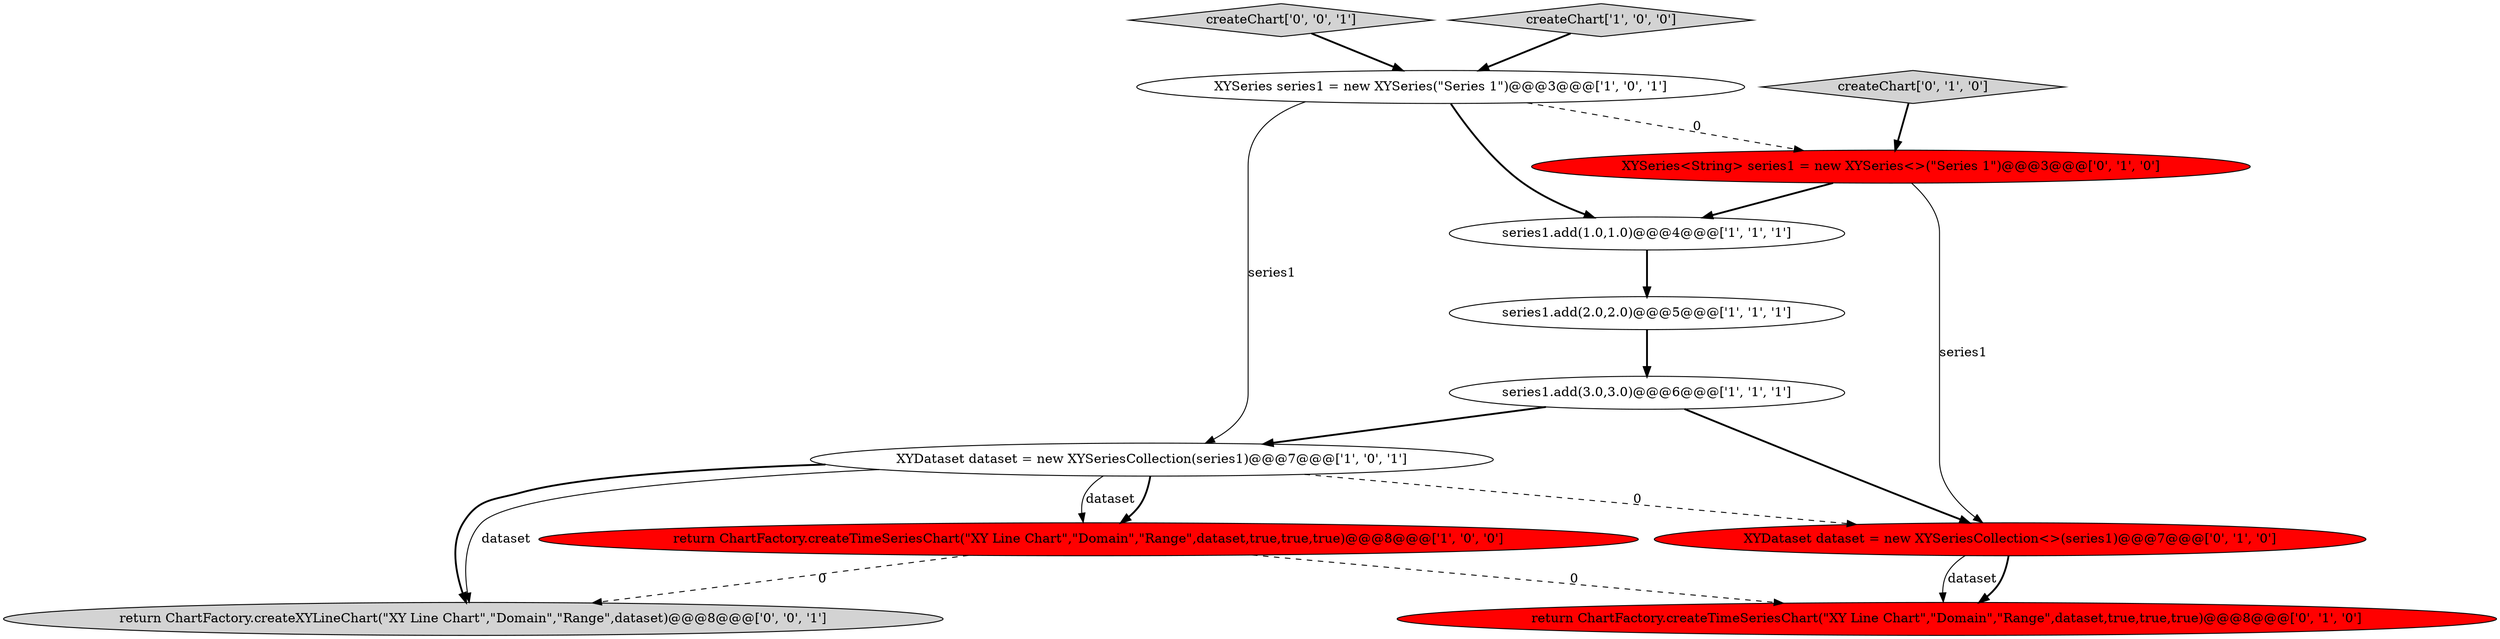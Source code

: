 digraph {
3 [style = filled, label = "return ChartFactory.createTimeSeriesChart(\"XY Line Chart\",\"Domain\",\"Range\",dataset,true,true,true)@@@8@@@['1', '0', '0']", fillcolor = red, shape = ellipse image = "AAA1AAABBB1BBB"];
12 [style = filled, label = "createChart['0', '0', '1']", fillcolor = lightgray, shape = diamond image = "AAA0AAABBB3BBB"];
9 [style = filled, label = "XYSeries<String> series1 = new XYSeries<>(\"Series 1\")@@@3@@@['0', '1', '0']", fillcolor = red, shape = ellipse image = "AAA1AAABBB2BBB"];
11 [style = filled, label = "return ChartFactory.createXYLineChart(\"XY Line Chart\",\"Domain\",\"Range\",dataset)@@@8@@@['0', '0', '1']", fillcolor = lightgray, shape = ellipse image = "AAA0AAABBB3BBB"];
10 [style = filled, label = "createChart['0', '1', '0']", fillcolor = lightgray, shape = diamond image = "AAA0AAABBB2BBB"];
1 [style = filled, label = "createChart['1', '0', '0']", fillcolor = lightgray, shape = diamond image = "AAA0AAABBB1BBB"];
0 [style = filled, label = "series1.add(1.0,1.0)@@@4@@@['1', '1', '1']", fillcolor = white, shape = ellipse image = "AAA0AAABBB1BBB"];
8 [style = filled, label = "return ChartFactory.createTimeSeriesChart(\"XY Line Chart\",\"Domain\",\"Range\",dataset,true,true,true)@@@8@@@['0', '1', '0']", fillcolor = red, shape = ellipse image = "AAA1AAABBB2BBB"];
5 [style = filled, label = "series1.add(3.0,3.0)@@@6@@@['1', '1', '1']", fillcolor = white, shape = ellipse image = "AAA0AAABBB1BBB"];
2 [style = filled, label = "XYDataset dataset = new XYSeriesCollection(series1)@@@7@@@['1', '0', '1']", fillcolor = white, shape = ellipse image = "AAA0AAABBB1BBB"];
7 [style = filled, label = "XYDataset dataset = new XYSeriesCollection<>(series1)@@@7@@@['0', '1', '0']", fillcolor = red, shape = ellipse image = "AAA1AAABBB2BBB"];
6 [style = filled, label = "series1.add(2.0,2.0)@@@5@@@['1', '1', '1']", fillcolor = white, shape = ellipse image = "AAA0AAABBB1BBB"];
4 [style = filled, label = "XYSeries series1 = new XYSeries(\"Series 1\")@@@3@@@['1', '0', '1']", fillcolor = white, shape = ellipse image = "AAA0AAABBB1BBB"];
4->2 [style = solid, label="series1"];
1->4 [style = bold, label=""];
9->0 [style = bold, label=""];
7->8 [style = solid, label="dataset"];
0->6 [style = bold, label=""];
2->3 [style = bold, label=""];
2->7 [style = dashed, label="0"];
7->8 [style = bold, label=""];
4->0 [style = bold, label=""];
9->7 [style = solid, label="series1"];
4->9 [style = dashed, label="0"];
6->5 [style = bold, label=""];
5->2 [style = bold, label=""];
2->11 [style = solid, label="dataset"];
12->4 [style = bold, label=""];
3->8 [style = dashed, label="0"];
5->7 [style = bold, label=""];
10->9 [style = bold, label=""];
2->3 [style = solid, label="dataset"];
2->11 [style = bold, label=""];
3->11 [style = dashed, label="0"];
}
